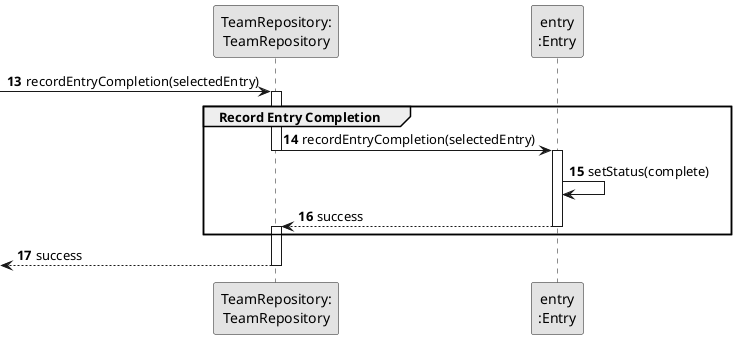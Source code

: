 @startuml
skinparam monochrome true
skinparam packageStyle rectangle
skinparam shadowing false


participant "TeamRepository:\nTeamRepository" as TeamRepository
participant "entry\n:Entry" as Entry

autonumber 13
-> TeamRepository : recordEntryCompletion(selectedEntry)
activate TeamRepository

    group Record Entry Completion

    TeamRepository -> Entry : recordEntryCompletion(selectedEntry)
    deactivate TeamRepository
    activate Entry

        Entry -> Entry : setStatus(complete)

    Entry --> TeamRepository : success
    deactivate Entry
    activate TeamRepository




    end

     <-- TeamRepository: success
deactivate TeamRepository


@enduml